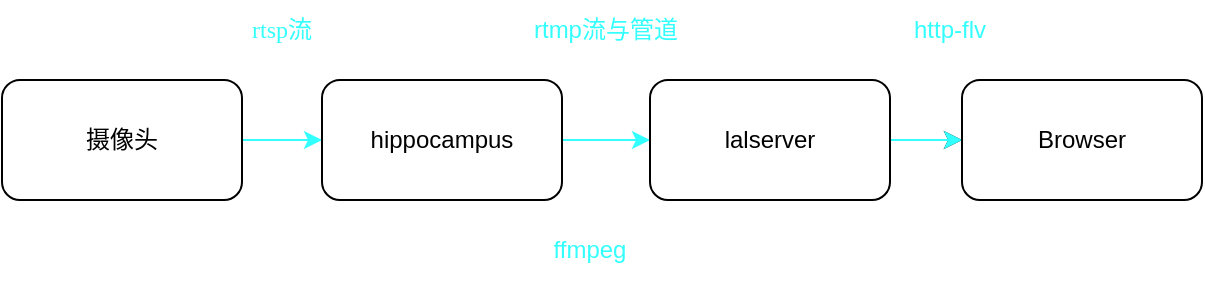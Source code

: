 <mxfile>
    <diagram id="7MvmbVE0QkAZ88BJMoZq" name="Page-1">
        <mxGraphModel dx="720" dy="530" grid="1" gridSize="10" guides="1" tooltips="1" connect="1" arrows="1" fold="1" page="1" pageScale="1" pageWidth="827" pageHeight="1169" math="0" shadow="0">
            <root>
                <mxCell id="0"/>
                <mxCell id="1" parent="0"/>
                <mxCell id="9" value="" style="edgeStyle=none;html=1;strokeColor=#33FFFF;" parent="1" source="3" target="5" edge="1">
                    <mxGeometry relative="1" as="geometry"/>
                </mxCell>
                <mxCell id="3" value="摄像头" style="rounded=1;whiteSpace=wrap;html=1;" parent="1" vertex="1">
                    <mxGeometry x="30" y="240" width="120" height="60" as="geometry"/>
                </mxCell>
                <mxCell id="10" value="" style="edgeStyle=none;html=1;strokeColor=#33FFFF;" parent="1" source="5" target="6" edge="1">
                    <mxGeometry relative="1" as="geometry"/>
                </mxCell>
                <mxCell id="5" value="hippocampus" style="rounded=1;whiteSpace=wrap;html=1;" parent="1" vertex="1">
                    <mxGeometry x="190" y="240" width="120" height="60" as="geometry"/>
                </mxCell>
                <mxCell id="12" value="" style="edgeStyle=none;html=1;" parent="1" source="6" target="7" edge="1">
                    <mxGeometry relative="1" as="geometry"/>
                </mxCell>
                <mxCell id="19" value="" style="edgeStyle=none;html=1;strokeColor=#33FFFF;" edge="1" parent="1" source="6" target="7">
                    <mxGeometry relative="1" as="geometry"/>
                </mxCell>
                <mxCell id="6" value="lalserver" style="rounded=1;whiteSpace=wrap;html=1;" parent="1" vertex="1">
                    <mxGeometry x="354" y="240" width="120" height="60" as="geometry"/>
                </mxCell>
                <mxCell id="7" value="Browser" style="rounded=1;whiteSpace=wrap;html=1;" parent="1" vertex="1">
                    <mxGeometry x="510" y="240" width="120" height="60" as="geometry"/>
                </mxCell>
                <mxCell id="13" value="&lt;font face=&quot;Tahoma&quot; color=&quot;#33ffff&quot;&gt;rtsp流&lt;/font&gt;" style="text;html=1;strokeColor=none;fillColor=none;align=center;verticalAlign=middle;whiteSpace=wrap;rounded=0;" parent="1" vertex="1">
                    <mxGeometry x="140" y="200" width="60" height="30" as="geometry"/>
                </mxCell>
                <mxCell id="14" value="&lt;font color=&quot;#33ffff&quot;&gt;rtmp流与管道&lt;/font&gt;" style="text;html=1;strokeColor=none;fillColor=none;align=center;verticalAlign=middle;whiteSpace=wrap;rounded=0;" parent="1" vertex="1">
                    <mxGeometry x="294" y="200" width="76" height="30" as="geometry"/>
                </mxCell>
                <mxCell id="16" value="&lt;font color=&quot;#33ffff&quot;&gt;ffmpeg&lt;/font&gt;" style="text;html=1;strokeColor=none;fillColor=none;align=center;verticalAlign=middle;whiteSpace=wrap;rounded=0;" parent="1" vertex="1">
                    <mxGeometry x="294" y="310" width="60" height="30" as="geometry"/>
                </mxCell>
                <mxCell id="17" value="&lt;font color=&quot;#33ffff&quot;&gt;http-flv&lt;/font&gt;" style="text;html=1;strokeColor=none;fillColor=none;align=center;verticalAlign=middle;whiteSpace=wrap;rounded=0;" parent="1" vertex="1">
                    <mxGeometry x="474" y="200" width="60" height="30" as="geometry"/>
                </mxCell>
            </root>
        </mxGraphModel>
    </diagram>
</mxfile>